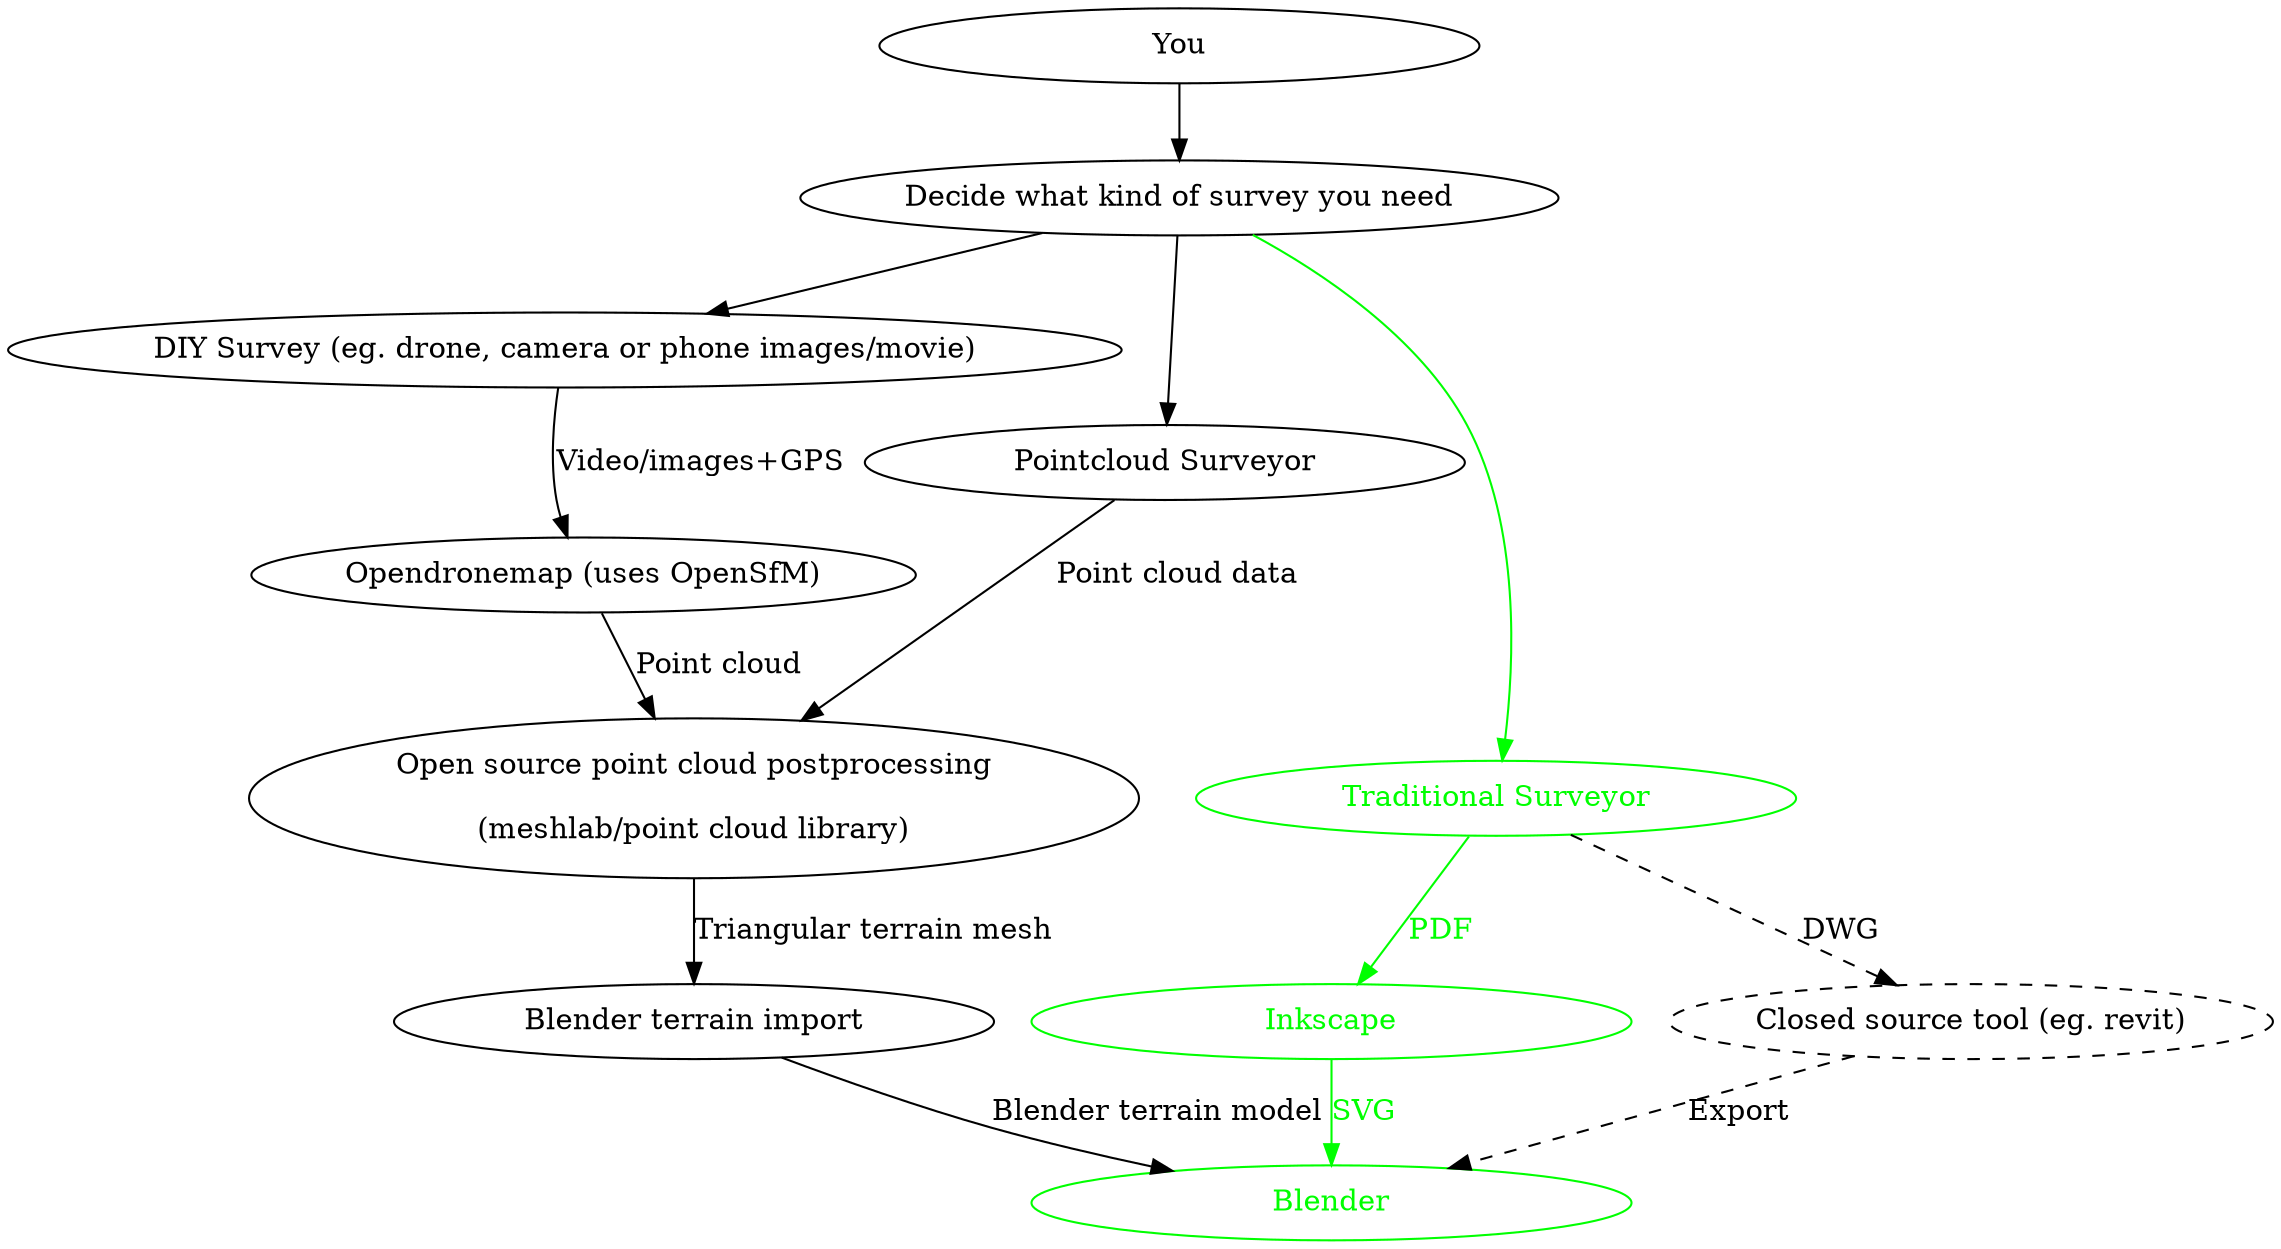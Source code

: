 digraph g {
 rankdir=TB;
 surveying_decision [
  label="Decide what kind of survey you need"
 ]
 diy_survey [
  width=4
  label="DIY Survey (eg. drone, camera or phone images/movie)"
 ]
 pointcloud_surveyor [
  width=4
  label="Pointcloud Surveyor"
 ]
 traditional_surveyor [
  width=4
  label="Traditional Surveyor"
  fontcolor=green
  color=green
 ]
 you [
  width=4
  label="You"
 ]
 inkscape [
  width=4
  label="Inkscape"
  fontcolor=green
  color=green
 ]
 open_source_point_cloud_postprocessing [
  width=4
  label="Open source point cloud postprocessing\r\n(meshlab/point cloud library)"
 ]
 blender [
  width=4
  label="Blender"
  fontcolor=green
  color=green
 ]
 closed_source_tool [
  width=4
  label="Closed source tool (eg. revit)"
  style="dashed"
 ]
 open_source_photogrammetry [
  width=4
  label="Opendronemap (uses OpenSfM)"
 ]
 blender_terrain_import [
  width=4
  label="Blender terrain import"
 ]

 you -> surveying_decision;

 surveying_decision -> pointcloud_surveyor;
 surveying_decision -> traditional_surveyor [color="green"];
 surveying_decision -> diy_survey;

 traditional_surveyor->inkscape [ label = "PDF"; fontcolor="green"; color="green" ];
 traditional_surveyor->closed_source_tool [ label = "DWG"; style="dashed"; ];
 closed_source_tool->blender [ label = "Export"; style="dashed"; ];
 pointcloud_surveyor->open_source_point_cloud_postprocessing [ label = "Point cloud data"; ];
 diy_survey->open_source_photogrammetry [ label = "Video/images+GPS"; ];

 blender_terrain_import->blender [ label = "Blender terrain model"; ];
 open_source_photogrammetry->open_source_point_cloud_postprocessing [ label = "Point cloud"; ];
 open_source_point_cloud_postprocessing->blender_terrain_import [ label = "Triangular terrain mesh"; ];
 inkscape->blender [ label = "SVG"; fontcolor="green"; color="green" ];
 
}
